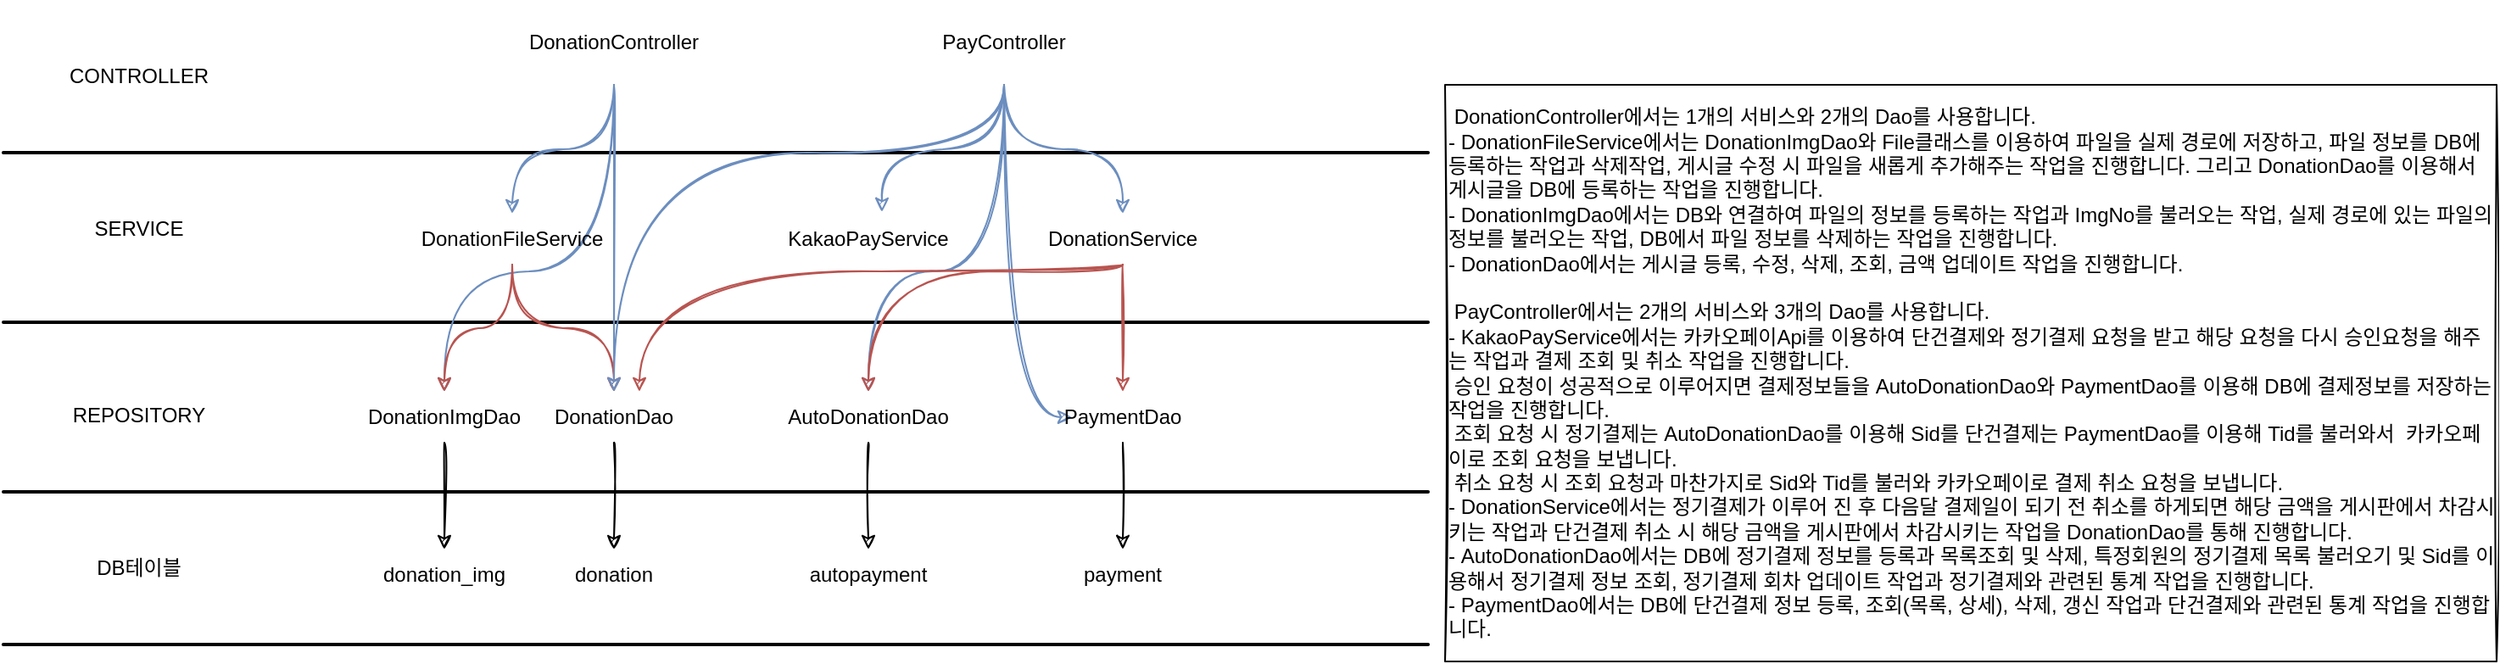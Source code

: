 <mxfile version="15.8.6" type="device"><diagram id="aTz1LfsPopxKOoqXKP3L" name="Page-1"><mxGraphModel dx="883" dy="776" grid="1" gridSize="10" guides="1" tooltips="1" connect="1" arrows="1" fold="1" page="1" pageScale="1" pageWidth="827" pageHeight="1169" math="0" shadow="0"><root><mxCell id="0"/><mxCell id="1" parent="0"/><mxCell id="QictJZ7VbOm5A13pnBxl-1" value="" style="endArrow=none;html=1;rounded=0;strokeWidth=2;sketch=1;curved=1;" edge="1" parent="1"><mxGeometry width="50" height="50" relative="1" as="geometry"><mxPoint x="80" y="180" as="sourcePoint"/><mxPoint x="920" y="180" as="targetPoint"/></mxGeometry></mxCell><mxCell id="QictJZ7VbOm5A13pnBxl-2" value="" style="endArrow=none;html=1;rounded=0;strokeWidth=2;sketch=1;curved=1;" edge="1" parent="1"><mxGeometry width="50" height="50" relative="1" as="geometry"><mxPoint x="80" y="280" as="sourcePoint"/><mxPoint x="920" y="280" as="targetPoint"/></mxGeometry></mxCell><mxCell id="QictJZ7VbOm5A13pnBxl-3" value="" style="endArrow=none;html=1;rounded=0;strokeWidth=2;sketch=1;curved=1;" edge="1" parent="1"><mxGeometry width="50" height="50" relative="1" as="geometry"><mxPoint x="80" y="380" as="sourcePoint"/><mxPoint x="920" y="380" as="targetPoint"/></mxGeometry></mxCell><mxCell id="QictJZ7VbOm5A13pnBxl-4" value="" style="endArrow=none;html=1;rounded=0;strokeWidth=2;sketch=1;curved=1;" edge="1" parent="1"><mxGeometry width="50" height="50" relative="1" as="geometry"><mxPoint x="80" y="470" as="sourcePoint"/><mxPoint x="920" y="470" as="targetPoint"/></mxGeometry></mxCell><mxCell id="QictJZ7VbOm5A13pnBxl-5" value="CONTROLLER" style="text;html=1;strokeColor=none;fillColor=none;align=center;verticalAlign=middle;whiteSpace=wrap;rounded=0;sketch=1;" vertex="1" parent="1"><mxGeometry x="80" y="110" width="160" height="50" as="geometry"/></mxCell><mxCell id="QictJZ7VbOm5A13pnBxl-6" value="SERVICE" style="text;html=1;strokeColor=none;fillColor=none;align=center;verticalAlign=middle;whiteSpace=wrap;rounded=0;sketch=1;" vertex="1" parent="1"><mxGeometry x="80" y="200" width="160" height="50" as="geometry"/></mxCell><mxCell id="QictJZ7VbOm5A13pnBxl-7" value="REPOSITORY" style="text;html=1;strokeColor=none;fillColor=none;align=center;verticalAlign=middle;whiteSpace=wrap;rounded=0;sketch=1;" vertex="1" parent="1"><mxGeometry x="80" y="310" width="160" height="50" as="geometry"/></mxCell><mxCell id="QictJZ7VbOm5A13pnBxl-8" value="DB테이블" style="text;html=1;strokeColor=none;fillColor=none;align=center;verticalAlign=middle;whiteSpace=wrap;rounded=0;sketch=1;" vertex="1" parent="1"><mxGeometry x="80" y="400" width="160" height="50" as="geometry"/></mxCell><mxCell id="QictJZ7VbOm5A13pnBxl-16" style="edgeStyle=orthogonalEdgeStyle;rounded=0;orthogonalLoop=1;jettySize=auto;html=1;entryX=0.5;entryY=0;entryDx=0;entryDy=0;sketch=1;curved=1;fillColor=#dae8fc;strokeColor=#6c8ebf;" edge="1" parent="1" source="QictJZ7VbOm5A13pnBxl-10" target="QictJZ7VbOm5A13pnBxl-11"><mxGeometry relative="1" as="geometry"/></mxCell><mxCell id="QictJZ7VbOm5A13pnBxl-34" style="edgeStyle=orthogonalEdgeStyle;rounded=0;orthogonalLoop=1;jettySize=auto;html=1;entryX=0.5;entryY=0;entryDx=0;entryDy=0;sketch=1;curved=1;fillColor=#dae8fc;strokeColor=#6c8ebf;" edge="1" parent="1" source="QictJZ7VbOm5A13pnBxl-10" target="QictJZ7VbOm5A13pnBxl-12"><mxGeometry relative="1" as="geometry"/></mxCell><mxCell id="QictJZ7VbOm5A13pnBxl-35" style="edgeStyle=orthogonalEdgeStyle;rounded=0;orthogonalLoop=1;jettySize=auto;html=1;sketch=1;curved=1;fillColor=#dae8fc;strokeColor=#6c8ebf;" edge="1" parent="1" source="QictJZ7VbOm5A13pnBxl-10" target="QictJZ7VbOm5A13pnBxl-13"><mxGeometry relative="1" as="geometry"><Array as="points"><mxPoint x="440" y="250"/><mxPoint x="340" y="250"/></Array></mxGeometry></mxCell><mxCell id="QictJZ7VbOm5A13pnBxl-10" value="DonationController" style="text;html=1;strokeColor=none;fillColor=none;align=center;verticalAlign=middle;whiteSpace=wrap;rounded=0;sketch=1;" vertex="1" parent="1"><mxGeometry x="360" y="90" width="160" height="50" as="geometry"/></mxCell><mxCell id="QictJZ7VbOm5A13pnBxl-48" style="edgeStyle=orthogonalEdgeStyle;curved=1;rounded=0;sketch=1;orthogonalLoop=1;jettySize=auto;html=1;strokeWidth=1;fillColor=#f8cecc;strokeColor=#b85450;" edge="1" parent="1" source="QictJZ7VbOm5A13pnBxl-11" target="QictJZ7VbOm5A13pnBxl-13"><mxGeometry relative="1" as="geometry"/></mxCell><mxCell id="QictJZ7VbOm5A13pnBxl-49" style="edgeStyle=orthogonalEdgeStyle;curved=1;rounded=0;sketch=1;orthogonalLoop=1;jettySize=auto;html=1;entryX=0.5;entryY=0;entryDx=0;entryDy=0;strokeWidth=1;fillColor=#f8cecc;strokeColor=#b85450;" edge="1" parent="1" source="QictJZ7VbOm5A13pnBxl-11" target="QictJZ7VbOm5A13pnBxl-12"><mxGeometry relative="1" as="geometry"/></mxCell><mxCell id="QictJZ7VbOm5A13pnBxl-11" value="DonationFileService" style="text;html=1;strokeColor=none;fillColor=none;align=center;verticalAlign=middle;whiteSpace=wrap;rounded=0;sketch=1;" vertex="1" parent="1"><mxGeometry x="350" y="216" width="60" height="30" as="geometry"/></mxCell><mxCell id="QictJZ7VbOm5A13pnBxl-20" style="edgeStyle=orthogonalEdgeStyle;rounded=0;orthogonalLoop=1;jettySize=auto;html=1;entryX=0.5;entryY=0;entryDx=0;entryDy=0;startArrow=none;sketch=1;curved=1;" edge="1" parent="1" source="QictJZ7VbOm5A13pnBxl-13" target="QictJZ7VbOm5A13pnBxl-14"><mxGeometry relative="1" as="geometry"/></mxCell><mxCell id="QictJZ7VbOm5A13pnBxl-38" style="edgeStyle=orthogonalEdgeStyle;rounded=0;orthogonalLoop=1;jettySize=auto;html=1;entryX=0.5;entryY=0;entryDx=0;entryDy=0;sketch=1;curved=1;" edge="1" parent="1" source="QictJZ7VbOm5A13pnBxl-12" target="QictJZ7VbOm5A13pnBxl-15"><mxGeometry relative="1" as="geometry"/></mxCell><mxCell id="QictJZ7VbOm5A13pnBxl-12" value="DonationDao" style="text;html=1;strokeColor=none;fillColor=none;align=center;verticalAlign=middle;whiteSpace=wrap;rounded=0;sketch=1;" vertex="1" parent="1"><mxGeometry x="410" y="321" width="60" height="30" as="geometry"/></mxCell><mxCell id="QictJZ7VbOm5A13pnBxl-14" value="donation_img" style="text;html=1;strokeColor=none;fillColor=none;align=center;verticalAlign=middle;whiteSpace=wrap;rounded=0;sketch=1;" vertex="1" parent="1"><mxGeometry x="310" y="414" width="60" height="30" as="geometry"/></mxCell><mxCell id="QictJZ7VbOm5A13pnBxl-15" value="donation" style="text;html=1;strokeColor=none;fillColor=none;align=center;verticalAlign=middle;whiteSpace=wrap;rounded=0;sketch=1;" vertex="1" parent="1"><mxGeometry x="410" y="414" width="60" height="30" as="geometry"/></mxCell><mxCell id="QictJZ7VbOm5A13pnBxl-27" style="edgeStyle=orthogonalEdgeStyle;rounded=0;orthogonalLoop=1;jettySize=auto;html=1;entryX=0.633;entryY=-0.033;entryDx=0;entryDy=0;entryPerimeter=0;sketch=1;curved=1;fillColor=#dae8fc;strokeColor=#6c8ebf;" edge="1" parent="1" source="QictJZ7VbOm5A13pnBxl-22" target="QictJZ7VbOm5A13pnBxl-23"><mxGeometry relative="1" as="geometry"/></mxCell><mxCell id="QictJZ7VbOm5A13pnBxl-28" style="edgeStyle=orthogonalEdgeStyle;rounded=0;orthogonalLoop=1;jettySize=auto;html=1;sketch=1;curved=1;fillColor=#dae8fc;strokeColor=#6c8ebf;" edge="1" parent="1" source="QictJZ7VbOm5A13pnBxl-22" target="QictJZ7VbOm5A13pnBxl-24"><mxGeometry relative="1" as="geometry"/></mxCell><mxCell id="QictJZ7VbOm5A13pnBxl-30" style="edgeStyle=orthogonalEdgeStyle;rounded=0;orthogonalLoop=1;jettySize=auto;html=1;entryX=0.5;entryY=0;entryDx=0;entryDy=0;sketch=1;curved=1;fillColor=#dae8fc;strokeColor=#6c8ebf;" edge="1" parent="1" source="QictJZ7VbOm5A13pnBxl-22" target="QictJZ7VbOm5A13pnBxl-25"><mxGeometry relative="1" as="geometry"><Array as="points"><mxPoint x="670" y="250"/><mxPoint x="590" y="250"/></Array></mxGeometry></mxCell><mxCell id="QictJZ7VbOm5A13pnBxl-47" style="edgeStyle=orthogonalEdgeStyle;curved=1;rounded=0;sketch=1;orthogonalLoop=1;jettySize=auto;html=1;entryX=0;entryY=0.5;entryDx=0;entryDy=0;strokeWidth=1;fillColor=#dae8fc;strokeColor=#6c8ebf;" edge="1" parent="1" source="QictJZ7VbOm5A13pnBxl-22" target="QictJZ7VbOm5A13pnBxl-26"><mxGeometry relative="1" as="geometry"/></mxCell><mxCell id="QictJZ7VbOm5A13pnBxl-50" style="edgeStyle=orthogonalEdgeStyle;curved=1;rounded=0;sketch=1;orthogonalLoop=1;jettySize=auto;html=1;entryX=0.5;entryY=0;entryDx=0;entryDy=0;strokeWidth=1;fillColor=#dae8fc;strokeColor=#6c8ebf;" edge="1" parent="1" source="QictJZ7VbOm5A13pnBxl-22" target="QictJZ7VbOm5A13pnBxl-12"><mxGeometry relative="1" as="geometry"><Array as="points"><mxPoint x="670" y="180"/><mxPoint x="440" y="180"/></Array></mxGeometry></mxCell><mxCell id="QictJZ7VbOm5A13pnBxl-22" value="PayController" style="text;html=1;strokeColor=none;fillColor=none;align=center;verticalAlign=middle;whiteSpace=wrap;rounded=0;sketch=1;" vertex="1" parent="1"><mxGeometry x="590" y="90" width="160" height="50" as="geometry"/></mxCell><mxCell id="QictJZ7VbOm5A13pnBxl-23" value="KakaoPayService" style="text;html=1;strokeColor=none;fillColor=none;align=center;verticalAlign=middle;whiteSpace=wrap;rounded=0;sketch=1;" vertex="1" parent="1"><mxGeometry x="560" y="216" width="60" height="30" as="geometry"/></mxCell><mxCell id="QictJZ7VbOm5A13pnBxl-29" style="edgeStyle=orthogonalEdgeStyle;rounded=0;orthogonalLoop=1;jettySize=auto;html=1;sketch=1;curved=1;fillColor=#f8cecc;strokeColor=#b85450;" edge="1" parent="1" source="QictJZ7VbOm5A13pnBxl-24" target="QictJZ7VbOm5A13pnBxl-25"><mxGeometry relative="1" as="geometry"><Array as="points"><mxPoint x="740" y="250"/><mxPoint x="590" y="250"/></Array></mxGeometry></mxCell><mxCell id="QictJZ7VbOm5A13pnBxl-32" style="edgeStyle=orthogonalEdgeStyle;rounded=0;orthogonalLoop=1;jettySize=auto;html=1;entryX=0.5;entryY=0;entryDx=0;entryDy=0;sketch=1;curved=1;fillColor=#f8cecc;strokeColor=#b85450;" edge="1" parent="1" source="QictJZ7VbOm5A13pnBxl-24" target="QictJZ7VbOm5A13pnBxl-26"><mxGeometry relative="1" as="geometry"/></mxCell><mxCell id="QictJZ7VbOm5A13pnBxl-37" style="edgeStyle=orthogonalEdgeStyle;rounded=0;orthogonalLoop=1;jettySize=auto;html=1;entryX=0.75;entryY=0;entryDx=0;entryDy=0;sketch=1;curved=1;fillColor=#f8cecc;strokeColor=#b85450;" edge="1" parent="1" source="QictJZ7VbOm5A13pnBxl-24" target="QictJZ7VbOm5A13pnBxl-12"><mxGeometry relative="1" as="geometry"><Array as="points"><mxPoint x="740" y="250"/><mxPoint x="455" y="250"/></Array></mxGeometry></mxCell><mxCell id="QictJZ7VbOm5A13pnBxl-24" value="DonationService" style="text;html=1;strokeColor=none;fillColor=none;align=center;verticalAlign=middle;whiteSpace=wrap;rounded=0;sketch=1;" vertex="1" parent="1"><mxGeometry x="710" y="216" width="60" height="30" as="geometry"/></mxCell><mxCell id="QictJZ7VbOm5A13pnBxl-44" style="edgeStyle=orthogonalEdgeStyle;rounded=0;orthogonalLoop=1;jettySize=auto;html=1;sketch=1;curved=1;" edge="1" parent="1" source="QictJZ7VbOm5A13pnBxl-25" target="QictJZ7VbOm5A13pnBxl-43"><mxGeometry relative="1" as="geometry"/></mxCell><mxCell id="QictJZ7VbOm5A13pnBxl-25" value="AutoDonationDao" style="text;html=1;strokeColor=none;fillColor=none;align=center;verticalAlign=middle;whiteSpace=wrap;rounded=0;sketch=1;" vertex="1" parent="1"><mxGeometry x="560" y="321" width="60" height="30" as="geometry"/></mxCell><mxCell id="QictJZ7VbOm5A13pnBxl-45" style="edgeStyle=orthogonalEdgeStyle;rounded=0;orthogonalLoop=1;jettySize=auto;html=1;sketch=1;curved=1;" edge="1" parent="1" source="QictJZ7VbOm5A13pnBxl-26" target="QictJZ7VbOm5A13pnBxl-40"><mxGeometry relative="1" as="geometry"/></mxCell><mxCell id="QictJZ7VbOm5A13pnBxl-26" value="PaymentDao" style="text;html=1;strokeColor=none;fillColor=none;align=center;verticalAlign=middle;whiteSpace=wrap;rounded=0;sketch=1;" vertex="1" parent="1"><mxGeometry x="710" y="321" width="60" height="30" as="geometry"/></mxCell><mxCell id="QictJZ7VbOm5A13pnBxl-13" value="DonationImgDao" style="text;html=1;strokeColor=none;fillColor=none;align=center;verticalAlign=middle;whiteSpace=wrap;rounded=0;sketch=1;" vertex="1" parent="1"><mxGeometry x="310" y="321" width="60" height="30" as="geometry"/></mxCell><mxCell id="QictJZ7VbOm5A13pnBxl-40" value="payment" style="text;html=1;strokeColor=none;fillColor=none;align=center;verticalAlign=middle;whiteSpace=wrap;rounded=0;sketch=1;" vertex="1" parent="1"><mxGeometry x="710" y="414" width="60" height="30" as="geometry"/></mxCell><mxCell id="QictJZ7VbOm5A13pnBxl-43" value="autopayment" style="text;html=1;strokeColor=none;fillColor=none;align=center;verticalAlign=middle;whiteSpace=wrap;rounded=0;sketch=1;" vertex="1" parent="1"><mxGeometry x="560" y="414" width="60" height="30" as="geometry"/></mxCell><mxCell id="QictJZ7VbOm5A13pnBxl-52" value="&amp;nbsp;DonationController에서는 1개의 서비스와 2개의 Dao를 사용합니다.&lt;br&gt;- DonationFileService에서는 DonationImgDao와 File클래스를 이용하여 파일을 실제 경로에 저장하고, 파일 정보를 DB에 등록하는 작업과 삭제작업,&amp;nbsp;게시글 수정 시 파일을 새롭게 추가해주는 작업을 진행합니다. 그리고 DonationDao를 이용해서 게시글을 DB에 등록하는 작업을 진행합니다.&lt;br&gt;- DonationImgDao에서는 DB와 연결하여 파일의 정보를 등록하는 작업과 ImgNo를 불러오는 작업, 실제 경로에 있는 파일의 정보를 불러오는 작업, DB에서 파일 정보를 삭제하는 작업을 진행합니다.&lt;br&gt;- DonationDao에서는 게시글 등록, 수정, 삭제, 조회, 금액 업데이트 작업을 진행합니다.&lt;br&gt;&lt;br&gt;&amp;nbsp;PayController에서는 2개의 서비스와 3개의 Dao를 사용합니다.&lt;br&gt;- KakaoPayService에서는 카카오페이Api를 이용하여 단건결제와 정기결제 요청을 받고 해당 요청을 다시 승인요청을 해주는 작업과 결제 조회 및 취소 작업을 진행합니다.&lt;br&gt;&amp;nbsp;승인 요청이 성공적으로 이루어지면 결제정보들을 AutoDonationDao와 PaymentDao를 이용해 DB에 결제정보를 저장하는 작업을 진행합니다.&lt;br&gt;&amp;nbsp;조회 요청 시 정기결제는 AutoDonationDao를 이용해 Sid를 단건결제는 PaymentDao를 이용해 Tid를 불러와서&amp;nbsp; 카카오페이로 조회 요청을 보냅니다.&lt;br&gt;&amp;nbsp;취소 요청 시 조회 요청과 마찬가지로 Sid와 Tid를 불러와 카카오페이로 결제 취소 요청을 보냅니다.&lt;br&gt;- DonationService에서는 정기결제가 이루어 진 후 다음달 결제일이 되기 전 취소를 하게되면 해당 금액을 게시판에서 차감시키는 작업과 단건결제 취소 시 해당 금액을 게시판에서 차감시키는 작업을 DonationDao를 통해 진행합니다.&lt;br&gt;- AutoDonationDao에서는 DB에 정기결제 정보를 등록과 목록조회 및 삭제, 특정회원의 정기결제 목록 불러오기 및 Sid를 이용해서 정기결제 정보 조회, 정기결제 회차 업데이트 작업과 정기결제와 관련된 통계 작업을 진행합니다.&lt;br&gt;- PaymentDao에서는 DB에 단건결제 정보 등록, 조회(목록, 상세), 삭제, 갱신 작업과 단건결제와 관련된 통계 작업을 진행합니다." style="rounded=0;whiteSpace=wrap;html=1;sketch=1;align=left;" vertex="1" parent="1"><mxGeometry x="930" y="140" width="620" height="340" as="geometry"/></mxCell></root></mxGraphModel></diagram></mxfile>